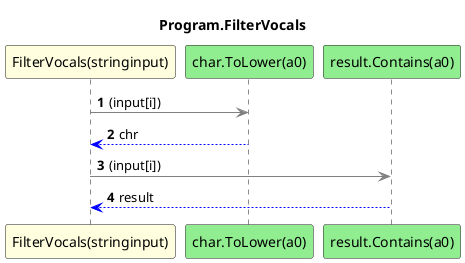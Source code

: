 @startuml Program.FilterVocals
title Program.FilterVocals
participant "FilterVocals(stringinput)" as FilterVocals_p0 #LightYellow
participant "char.ToLower(a0)" as char_ToLower_a0 #LightGreen
participant "result.Contains(a0)" as result_Contains_a0 #LightGreen
autonumber
FilterVocals_p0 -[#grey]> char_ToLower_a0 : (input[i])
char_ToLower_a0 -[#blue]-> FilterVocals_p0 : chr
FilterVocals_p0 -[#grey]> result_Contains_a0 : (input[i])
result_Contains_a0 -[#blue]-> FilterVocals_p0 : result
@enduml
